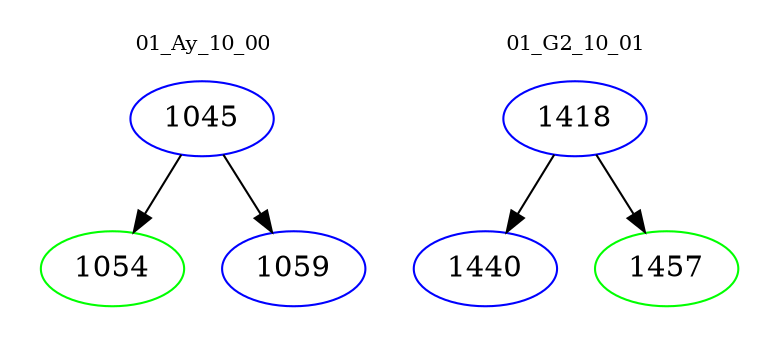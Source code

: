 digraph{
subgraph cluster_0 {
color = white
label = "01_Ay_10_00";
fontsize=10;
T0_1045 [label="1045", color="blue"]
T0_1045 -> T0_1054 [color="black"]
T0_1054 [label="1054", color="green"]
T0_1045 -> T0_1059 [color="black"]
T0_1059 [label="1059", color="blue"]
}
subgraph cluster_1 {
color = white
label = "01_G2_10_01";
fontsize=10;
T1_1418 [label="1418", color="blue"]
T1_1418 -> T1_1440 [color="black"]
T1_1440 [label="1440", color="blue"]
T1_1418 -> T1_1457 [color="black"]
T1_1457 [label="1457", color="green"]
}
}
